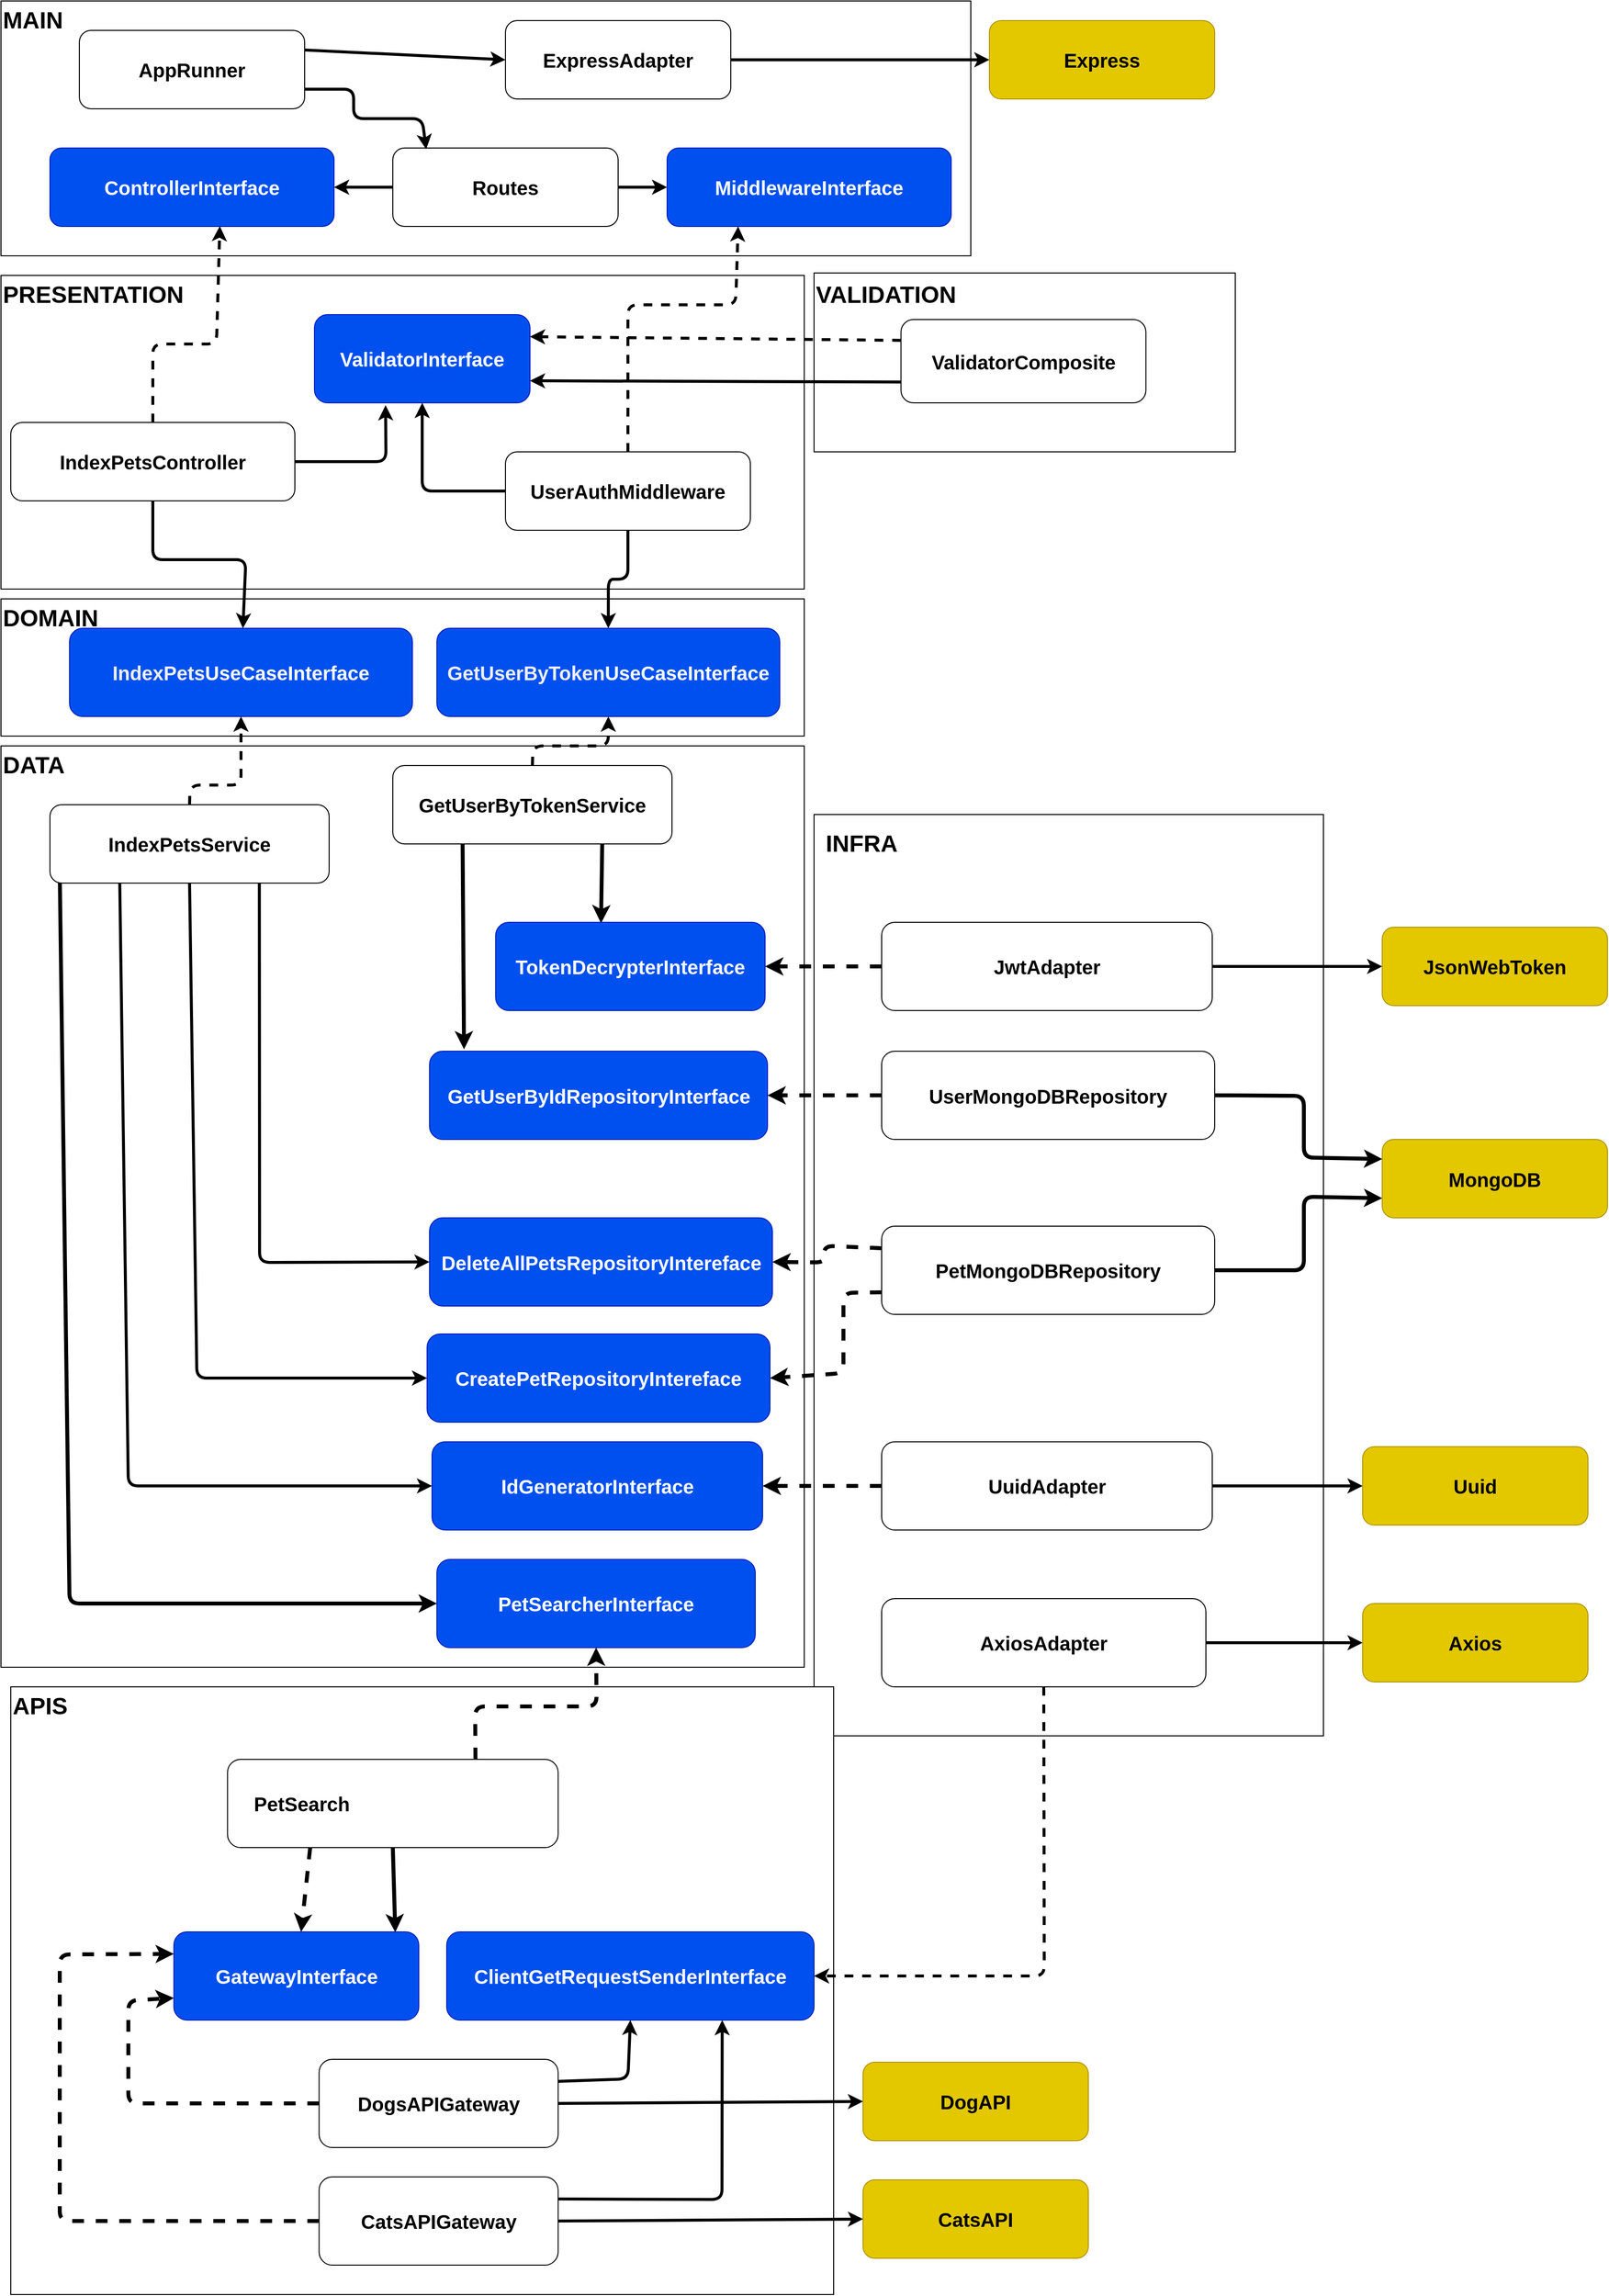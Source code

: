 <mxfile>
    <diagram id="H5-8VBTp76Q2ykSFobRV" name="Page-1">
        <mxGraphModel dx="852" dy="452" grid="1" gridSize="10" guides="1" tooltips="1" connect="1" arrows="1" fold="1" page="1" pageScale="1" pageWidth="1654" pageHeight="1169" math="0" shadow="0">
            <root>
                <mxCell id="0"/>
                <mxCell id="1" parent="0"/>
                <mxCell id="2" value="" style="rounded=0;whiteSpace=wrap;html=1;fontSize=20;fontStyle=1" parent="1" vertex="1">
                    <mxGeometry x="10" y="300" width="820" height="320" as="geometry"/>
                </mxCell>
                <mxCell id="3" value="" style="rounded=0;whiteSpace=wrap;html=1;fontSize=20;fontStyle=1;align=left;" parent="1" vertex="1">
                    <mxGeometry x="10" y="630" width="820" height="140" as="geometry"/>
                </mxCell>
                <mxCell id="4" value="" style="rounded=0;whiteSpace=wrap;html=1;fontSize=20;fontStyle=1" parent="1" vertex="1">
                    <mxGeometry x="10" y="780" width="820" height="940" as="geometry"/>
                </mxCell>
                <mxCell id="5" value="" style="rounded=0;whiteSpace=wrap;html=1;fontSize=20;fontStyle=1" parent="1" vertex="1">
                    <mxGeometry x="840" y="297.5" width="430" height="182.5" as="geometry"/>
                </mxCell>
                <mxCell id="6" value="" style="rounded=0;whiteSpace=wrap;html=1;fontSize=20;fontStyle=1" parent="1" vertex="1">
                    <mxGeometry x="840" y="850" width="520" height="940" as="geometry"/>
                </mxCell>
                <mxCell id="7" value="" style="rounded=0;whiteSpace=wrap;html=1;fontSize=20;fontStyle=1" parent="1" vertex="1">
                    <mxGeometry x="10" y="20" width="990" height="260" as="geometry"/>
                </mxCell>
                <mxCell id="8" value="&lt;span style=&quot;color: rgb(240, 240, 240);&quot;&gt;IndexPets&lt;/span&gt;UseCaseInterface" style="rounded=1;whiteSpace=wrap;html=1;fillColor=#0050ef;fontColor=#ffffff;strokeColor=#001DBC;fontSize=20;fontStyle=1" parent="1" vertex="1">
                    <mxGeometry x="80" y="660" width="350" height="90" as="geometry"/>
                </mxCell>
                <mxCell id="10" style="edgeStyle=none;html=1;exitX=0.5;exitY=1;exitDx=0;exitDy=0;entryX=0;entryY=0.5;entryDx=0;entryDy=0;strokeWidth=3;fontSize=20;fontStyle=1" parent="1" source="12" target="30" edge="1">
                    <mxGeometry relative="1" as="geometry">
                        <Array as="points">
                            <mxPoint x="210" y="1425"/>
                        </Array>
                    </mxGeometry>
                </mxCell>
                <mxCell id="11" style="edgeStyle=none;html=1;exitX=0.5;exitY=0;exitDx=0;exitDy=0;entryX=0.5;entryY=1;entryDx=0;entryDy=0;dashed=1;strokeWidth=3;fontSize=20;" parent="1" source="12" target="8" edge="1">
                    <mxGeometry relative="1" as="geometry">
                        <Array as="points">
                            <mxPoint x="203" y="820"/>
                            <mxPoint x="255" y="820"/>
                        </Array>
                    </mxGeometry>
                </mxCell>
                <mxCell id="78" style="edgeStyle=none;html=1;exitX=0.25;exitY=1;exitDx=0;exitDy=0;entryX=0;entryY=0.5;entryDx=0;entryDy=0;strokeWidth=3;" parent="1" source="12" target="73" edge="1">
                    <mxGeometry relative="1" as="geometry">
                        <Array as="points">
                            <mxPoint x="140" y="1535"/>
                        </Array>
                    </mxGeometry>
                </mxCell>
                <mxCell id="100" style="edgeStyle=none;html=1;exitX=0.75;exitY=1;exitDx=0;exitDy=0;entryX=0;entryY=0.5;entryDx=0;entryDy=0;strokeWidth=3;" parent="1" source="12" target="99" edge="1">
                    <mxGeometry relative="1" as="geometry">
                        <Array as="points">
                            <mxPoint x="274" y="1307"/>
                        </Array>
                    </mxGeometry>
                </mxCell>
                <mxCell id="199" style="edgeStyle=none;html=1;entryX=0;entryY=0.5;entryDx=0;entryDy=0;strokeWidth=4;" parent="1" target="29" edge="1">
                    <mxGeometry relative="1" as="geometry">
                        <mxPoint x="70" y="910" as="sourcePoint"/>
                        <Array as="points">
                            <mxPoint x="80" y="1655"/>
                        </Array>
                    </mxGeometry>
                </mxCell>
                <mxCell id="12" value="IndexPetsService" style="rounded=1;whiteSpace=wrap;html=1;fontSize=20;fontStyle=1" parent="1" vertex="1">
                    <mxGeometry x="60" y="840" width="285" height="80" as="geometry"/>
                </mxCell>
                <mxCell id="13" style="edgeStyle=none;html=1;exitX=0.5;exitY=1;exitDx=0;exitDy=0;strokeWidth=3;fontSize=20;fontStyle=1" parent="1" source="16" target="8" edge="1">
                    <mxGeometry relative="1" as="geometry">
                        <Array as="points">
                            <mxPoint x="165" y="590"/>
                            <mxPoint x="260" y="590"/>
                        </Array>
                    </mxGeometry>
                </mxCell>
                <mxCell id="14" style="edgeStyle=none;html=1;exitX=0.5;exitY=0;exitDx=0;exitDy=0;entryX=0.598;entryY=0.996;entryDx=0;entryDy=0;strokeWidth=3;fontSize=20;dashed=1;entryPerimeter=0;" parent="1" source="16" target="17" edge="1">
                    <mxGeometry relative="1" as="geometry">
                        <Array as="points">
                            <mxPoint x="165" y="370"/>
                            <mxPoint x="230" y="370"/>
                        </Array>
                    </mxGeometry>
                </mxCell>
                <mxCell id="15" style="edgeStyle=none;html=1;exitX=1;exitY=0.5;exitDx=0;exitDy=0;entryX=0.33;entryY=1.027;entryDx=0;entryDy=0;entryPerimeter=0;strokeWidth=3;" parent="1" source="16" target="43" edge="1">
                    <mxGeometry relative="1" as="geometry">
                        <Array as="points">
                            <mxPoint x="403" y="490"/>
                        </Array>
                    </mxGeometry>
                </mxCell>
                <mxCell id="16" value="IndexPetsController" style="rounded=1;whiteSpace=wrap;html=1;fontSize=20;fontStyle=1" parent="1" vertex="1">
                    <mxGeometry x="20" y="450" width="290" height="80" as="geometry"/>
                </mxCell>
                <mxCell id="17" value="ControllerInterface" style="rounded=1;whiteSpace=wrap;html=1;fontSize=20;fillColor=#0050ef;fontColor=#ffffff;strokeColor=#001DBC;fontStyle=1" parent="1" vertex="1">
                    <mxGeometry x="60" y="170" width="290" height="80" as="geometry"/>
                </mxCell>
                <mxCell id="18" style="edgeStyle=none;html=1;exitX=0;exitY=0.5;exitDx=0;exitDy=0;entryX=1;entryY=0.5;entryDx=0;entryDy=0;strokeWidth=3;fontSize=20;" parent="1" source="20" target="17" edge="1">
                    <mxGeometry relative="1" as="geometry"/>
                </mxCell>
                <mxCell id="19" style="edgeStyle=none;html=1;exitX=1;exitY=0.5;exitDx=0;exitDy=0;entryX=0;entryY=0.5;entryDx=0;entryDy=0;strokeWidth=3;" parent="1" source="20" target="54" edge="1">
                    <mxGeometry relative="1" as="geometry"/>
                </mxCell>
                <mxCell id="20" value="Routes" style="rounded=1;whiteSpace=wrap;html=1;fontSize=20;fontStyle=1" parent="1" vertex="1">
                    <mxGeometry x="410" y="170" width="230" height="80" as="geometry"/>
                </mxCell>
                <mxCell id="21" style="edgeStyle=none;html=1;exitX=1;exitY=0.25;exitDx=0;exitDy=0;entryX=0;entryY=0.5;entryDx=0;entryDy=0;strokeWidth=3;fontSize=20;fontStyle=1" parent="1" source="23" target="27" edge="1">
                    <mxGeometry relative="1" as="geometry">
                        <mxPoint x="400" y="70.0" as="targetPoint"/>
                    </mxGeometry>
                </mxCell>
                <mxCell id="22" style="edgeStyle=none;html=1;exitX=1;exitY=0.75;exitDx=0;exitDy=0;entryX=0.148;entryY=0.017;entryDx=0;entryDy=0;strokeWidth=3;fontSize=20;entryPerimeter=0;" parent="1" source="23" target="20" edge="1">
                    <mxGeometry relative="1" as="geometry">
                        <Array as="points">
                            <mxPoint x="370" y="110"/>
                            <mxPoint x="370" y="140"/>
                            <mxPoint x="440" y="140"/>
                        </Array>
                    </mxGeometry>
                </mxCell>
                <mxCell id="23" value="AppRunner" style="rounded=1;whiteSpace=wrap;html=1;fontSize=20;fontStyle=1" parent="1" vertex="1">
                    <mxGeometry x="90" y="50" width="230" height="80" as="geometry"/>
                </mxCell>
                <mxCell id="25" style="edgeStyle=none;html=1;exitX=1;exitY=0.5;exitDx=0;exitDy=0;entryX=0;entryY=0.5;entryDx=0;entryDy=0;strokeWidth=3;fontSize=20;fontStyle=1" parent="1" source="27" target="28" edge="1">
                    <mxGeometry relative="1" as="geometry"/>
                </mxCell>
                <mxCell id="27" value="ExpressAdapter" style="rounded=1;whiteSpace=wrap;html=1;fontSize=20;fontStyle=1" parent="1" vertex="1">
                    <mxGeometry x="525" y="40" width="230" height="80" as="geometry"/>
                </mxCell>
                <mxCell id="28" value="Express" style="rounded=1;whiteSpace=wrap;html=1;fontSize=20;fillColor=#e3c800;fontColor=#000000;strokeColor=#B09500;fontStyle=1" parent="1" vertex="1">
                    <mxGeometry x="1019" y="40" width="230" height="80" as="geometry"/>
                </mxCell>
                <mxCell id="29" value="PetSearcherInterface" style="rounded=1;whiteSpace=wrap;html=1;fillColor=#0050ef;fontColor=#ffffff;strokeColor=#001DBC;fontSize=20;fontStyle=1" parent="1" vertex="1">
                    <mxGeometry x="455" y="1610" width="325" height="90" as="geometry"/>
                </mxCell>
                <mxCell id="30" value="CreatePetRepositoryIntereface" style="rounded=1;whiteSpace=wrap;html=1;fillColor=#0050ef;fontColor=#ffffff;strokeColor=#001DBC;fontSize=20;fontStyle=1" parent="1" vertex="1">
                    <mxGeometry x="445" y="1380" width="350" height="90" as="geometry"/>
                </mxCell>
                <mxCell id="207" style="edgeStyle=none;html=1;exitX=0;exitY=0.25;exitDx=0;exitDy=0;entryX=1;entryY=0.5;entryDx=0;entryDy=0;dashed=1;strokeWidth=4;" parent="1" source="39" target="99" edge="1">
                    <mxGeometry relative="1" as="geometry">
                        <Array as="points">
                            <mxPoint x="850" y="1290"/>
                            <mxPoint x="850" y="1307"/>
                        </Array>
                    </mxGeometry>
                </mxCell>
                <mxCell id="208" style="edgeStyle=none;html=1;exitX=0;exitY=0.75;exitDx=0;exitDy=0;entryX=1;entryY=0.5;entryDx=0;entryDy=0;dashed=1;strokeWidth=4;" parent="1" source="39" target="30" edge="1">
                    <mxGeometry relative="1" as="geometry">
                        <Array as="points">
                            <mxPoint x="870" y="1338"/>
                            <mxPoint x="870" y="1420"/>
                        </Array>
                    </mxGeometry>
                </mxCell>
                <mxCell id="211" style="edgeStyle=none;html=1;exitX=1;exitY=0.5;exitDx=0;exitDy=0;entryX=0;entryY=0.75;entryDx=0;entryDy=0;strokeWidth=4;" parent="1" source="39" target="42" edge="1">
                    <mxGeometry relative="1" as="geometry">
                        <Array as="points">
                            <mxPoint x="1340" y="1315"/>
                            <mxPoint x="1340" y="1240"/>
                        </Array>
                    </mxGeometry>
                </mxCell>
                <mxCell id="39" value="PetMongoDBRepository" style="rounded=1;whiteSpace=wrap;html=1;fontSize=20;fontStyle=1" parent="1" vertex="1">
                    <mxGeometry x="909" y="1270" width="340" height="90" as="geometry"/>
                </mxCell>
                <mxCell id="42" value="MongoDB" style="rounded=1;whiteSpace=wrap;html=1;fontSize=20;fillColor=#e3c800;fontColor=#000000;strokeColor=#B09500;fontStyle=1" parent="1" vertex="1">
                    <mxGeometry x="1420" y="1181.5" width="230" height="80" as="geometry"/>
                </mxCell>
                <mxCell id="43" value="ValidatorInterface" style="rounded=1;whiteSpace=wrap;html=1;fillColor=#0050ef;fontColor=#ffffff;strokeColor=#001DBC;fontSize=20;fontStyle=1" parent="1" vertex="1">
                    <mxGeometry x="330" y="340" width="220" height="90" as="geometry"/>
                </mxCell>
                <mxCell id="44" style="edgeStyle=none;html=1;exitX=0;exitY=0.25;exitDx=0;exitDy=0;entryX=1;entryY=0.25;entryDx=0;entryDy=0;strokeWidth=3;dashed=1;" parent="1" source="45" target="43" edge="1">
                    <mxGeometry relative="1" as="geometry"/>
                </mxCell>
                <mxCell id="80" style="edgeStyle=none;html=1;exitX=0;exitY=0.75;exitDx=0;exitDy=0;entryX=1;entryY=0.75;entryDx=0;entryDy=0;strokeWidth=3;" parent="1" source="45" target="43" edge="1">
                    <mxGeometry relative="1" as="geometry"/>
                </mxCell>
                <mxCell id="45" value="ValidatorComposite" style="rounded=1;whiteSpace=wrap;html=1;fontSize=20;fontStyle=1" parent="1" vertex="1">
                    <mxGeometry x="928.75" y="345" width="250" height="85" as="geometry"/>
                </mxCell>
                <mxCell id="46" value="MAIN" style="text;strokeColor=none;fillColor=none;html=1;fontSize=24;fontStyle=1;verticalAlign=middle;align=left;rounded=0;" parent="1" vertex="1">
                    <mxGeometry x="10" y="20" width="100" height="40" as="geometry"/>
                </mxCell>
                <mxCell id="47" value="PRESENTATION" style="text;strokeColor=none;fillColor=none;html=1;fontSize=24;fontStyle=1;verticalAlign=middle;align=left;rounded=0;" parent="1" vertex="1">
                    <mxGeometry x="10" y="300" width="100" height="40" as="geometry"/>
                </mxCell>
                <mxCell id="48" value="VALIDATION" style="text;strokeColor=none;fillColor=none;html=1;fontSize=24;fontStyle=1;verticalAlign=middle;align=left;rounded=0;" parent="1" vertex="1">
                    <mxGeometry x="840" y="300" width="100" height="40" as="geometry"/>
                </mxCell>
                <mxCell id="49" value="DOMAIN" style="text;strokeColor=none;fillColor=none;html=1;fontSize=24;fontStyle=1;verticalAlign=middle;align=left;rounded=0;" parent="1" vertex="1">
                    <mxGeometry x="10" y="630" width="100" height="40" as="geometry"/>
                </mxCell>
                <mxCell id="50" value="INFRA" style="text;strokeColor=none;fillColor=none;html=1;fontSize=24;fontStyle=1;verticalAlign=middle;align=left;rounded=0;" parent="1" vertex="1">
                    <mxGeometry x="850" y="860" width="100" height="40" as="geometry"/>
                </mxCell>
                <mxCell id="51" value="DATA" style="text;strokeColor=none;fillColor=none;html=1;fontSize=24;fontStyle=1;verticalAlign=middle;align=left;rounded=0;" parent="1" vertex="1">
                    <mxGeometry x="10" y="780" width="100" height="40" as="geometry"/>
                </mxCell>
                <mxCell id="54" value="MiddlewareInterface" style="rounded=1;whiteSpace=wrap;html=1;fontSize=20;fillColor=#0050ef;fontColor=#ffffff;strokeColor=#001DBC;fontStyle=1" parent="1" vertex="1">
                    <mxGeometry x="690" y="170" width="290" height="80" as="geometry"/>
                </mxCell>
                <mxCell id="55" style="edgeStyle=none;html=1;exitX=0.5;exitY=0;exitDx=0;exitDy=0;entryX=0.25;entryY=1;entryDx=0;entryDy=0;strokeWidth=3;dashed=1;" parent="1" source="58" target="54" edge="1">
                    <mxGeometry relative="1" as="geometry">
                        <Array as="points">
                            <mxPoint x="650" y="330"/>
                            <mxPoint x="760" y="330"/>
                        </Array>
                    </mxGeometry>
                </mxCell>
                <mxCell id="56" style="edgeStyle=none;html=1;exitX=0;exitY=0.5;exitDx=0;exitDy=0;entryX=0.5;entryY=1;entryDx=0;entryDy=0;strokeWidth=3;" parent="1" source="58" target="43" edge="1">
                    <mxGeometry relative="1" as="geometry">
                        <Array as="points">
                            <mxPoint x="440" y="520"/>
                        </Array>
                    </mxGeometry>
                </mxCell>
                <mxCell id="57" style="edgeStyle=none;html=1;exitX=0.5;exitY=1;exitDx=0;exitDy=0;entryX=0.5;entryY=0;entryDx=0;entryDy=0;strokeWidth=3;" parent="1" source="58" target="72" edge="1">
                    <mxGeometry relative="1" as="geometry">
                        <Array as="points">
                            <mxPoint x="650" y="610"/>
                            <mxPoint x="630" y="610"/>
                        </Array>
                    </mxGeometry>
                </mxCell>
                <mxCell id="58" value="UserAuthMiddleware" style="rounded=1;whiteSpace=wrap;html=1;fontSize=20;fontStyle=1" parent="1" vertex="1">
                    <mxGeometry x="525" y="480" width="250" height="80" as="geometry"/>
                </mxCell>
                <mxCell id="61" style="edgeStyle=none;html=1;exitX=0.5;exitY=0;exitDx=0;exitDy=0;entryX=0.5;entryY=1;entryDx=0;entryDy=0;strokeWidth=3;dashed=1;" parent="1" source="62" target="72" edge="1">
                    <mxGeometry relative="1" as="geometry">
                        <Array as="points">
                            <mxPoint x="553" y="780"/>
                            <mxPoint x="630" y="780"/>
                        </Array>
                    </mxGeometry>
                </mxCell>
                <mxCell id="196" style="edgeStyle=none;html=1;exitX=0.75;exitY=1;exitDx=0;exitDy=0;entryX=0.391;entryY=0.011;entryDx=0;entryDy=0;strokeWidth=4;entryPerimeter=0;" parent="1" source="62" target="63" edge="1">
                    <mxGeometry relative="1" as="geometry"/>
                </mxCell>
                <mxCell id="197" style="edgeStyle=none;html=1;exitX=0.25;exitY=1;exitDx=0;exitDy=0;entryX=0.102;entryY=-0.021;entryDx=0;entryDy=0;strokeWidth=4;entryPerimeter=0;" parent="1" source="62" target="64" edge="1">
                    <mxGeometry relative="1" as="geometry"/>
                </mxCell>
                <mxCell id="62" value="GetUserByTokenService" style="rounded=1;whiteSpace=wrap;html=1;fontSize=20;fontStyle=1" parent="1" vertex="1">
                    <mxGeometry x="410" y="800" width="285" height="80" as="geometry"/>
                </mxCell>
                <mxCell id="63" value="TokenDecrypterInterface" style="rounded=1;whiteSpace=wrap;html=1;fillColor=#0050ef;fontColor=#ffffff;strokeColor=#001DBC;fontSize=20;fontStyle=1" parent="1" vertex="1">
                    <mxGeometry x="515" y="960" width="275" height="90" as="geometry"/>
                </mxCell>
                <mxCell id="64" value="GetUserByIdRepositoryInterface" style="rounded=1;whiteSpace=wrap;html=1;fillColor=#0050ef;fontColor=#ffffff;strokeColor=#001DBC;fontSize=20;fontStyle=1" parent="1" vertex="1">
                    <mxGeometry x="447.5" y="1091.5" width="345" height="90" as="geometry"/>
                </mxCell>
                <mxCell id="209" style="edgeStyle=none;html=1;exitX=0;exitY=0.5;exitDx=0;exitDy=0;dashed=1;strokeWidth=4;" parent="1" source="67" target="64" edge="1">
                    <mxGeometry relative="1" as="geometry"/>
                </mxCell>
                <mxCell id="212" style="edgeStyle=none;html=1;exitX=1;exitY=0.5;exitDx=0;exitDy=0;entryX=0;entryY=0.25;entryDx=0;entryDy=0;strokeWidth=4;" parent="1" source="67" target="42" edge="1">
                    <mxGeometry relative="1" as="geometry">
                        <Array as="points">
                            <mxPoint x="1340" y="1137"/>
                            <mxPoint x="1340" y="1200"/>
                        </Array>
                    </mxGeometry>
                </mxCell>
                <mxCell id="67" value="UserMongoDBRepository" style="rounded=1;whiteSpace=wrap;html=1;fontSize=20;fontStyle=1" parent="1" vertex="1">
                    <mxGeometry x="909" y="1091.5" width="340" height="90" as="geometry"/>
                </mxCell>
                <mxCell id="68" style="edgeStyle=none;html=1;exitX=1;exitY=0.5;exitDx=0;exitDy=0;strokeWidth=3;fontSize=20;entryX=0;entryY=0.5;entryDx=0;entryDy=0;" parent="1" source="70" target="71" edge="1">
                    <mxGeometry relative="1" as="geometry"/>
                </mxCell>
                <mxCell id="210" style="edgeStyle=none;html=1;exitX=0;exitY=0.5;exitDx=0;exitDy=0;entryX=1;entryY=0.5;entryDx=0;entryDy=0;dashed=1;strokeWidth=4;" parent="1" source="70" target="63" edge="1">
                    <mxGeometry relative="1" as="geometry"/>
                </mxCell>
                <mxCell id="70" value="JwtAdapter" style="rounded=1;whiteSpace=wrap;html=1;fontSize=20;fontStyle=1" parent="1" vertex="1">
                    <mxGeometry x="909" y="960" width="337.5" height="90" as="geometry"/>
                </mxCell>
                <mxCell id="71" value="JsonWebToken" style="rounded=1;whiteSpace=wrap;html=1;fontSize=20;fillColor=#e3c800;fontColor=#000000;strokeColor=#B09500;fontStyle=1" parent="1" vertex="1">
                    <mxGeometry x="1420" y="965" width="230" height="80" as="geometry"/>
                </mxCell>
                <mxCell id="72" value="&lt;span style=&quot;color: rgb(240, 240, 240);&quot;&gt;GetUserByToken&lt;/span&gt;UseCaseInterface" style="rounded=1;whiteSpace=wrap;html=1;fillColor=#0050ef;fontColor=#ffffff;strokeColor=#001DBC;fontSize=20;fontStyle=1" parent="1" vertex="1">
                    <mxGeometry x="455" y="660" width="350" height="90" as="geometry"/>
                </mxCell>
                <mxCell id="73" value="IdGeneratorInterface" style="rounded=1;whiteSpace=wrap;html=1;fillColor=#0050ef;fontColor=#ffffff;strokeColor=#001DBC;fontSize=20;fontStyle=1" parent="1" vertex="1">
                    <mxGeometry x="450" y="1490" width="337.5" height="90" as="geometry"/>
                </mxCell>
                <mxCell id="74" style="edgeStyle=none;html=1;exitX=1;exitY=0.5;exitDx=0;exitDy=0;strokeWidth=3;fontSize=20;" parent="1" source="76" target="77" edge="1">
                    <mxGeometry relative="1" as="geometry"/>
                </mxCell>
                <mxCell id="206" style="edgeStyle=none;html=1;exitX=0;exitY=0.5;exitDx=0;exitDy=0;entryX=1;entryY=0.5;entryDx=0;entryDy=0;dashed=1;strokeWidth=4;" parent="1" source="76" target="73" edge="1">
                    <mxGeometry relative="1" as="geometry"/>
                </mxCell>
                <mxCell id="76" value="UuidAdapter" style="rounded=1;whiteSpace=wrap;html=1;fontSize=20;fontStyle=1" parent="1" vertex="1">
                    <mxGeometry x="909" y="1490" width="337.5" height="90" as="geometry"/>
                </mxCell>
                <mxCell id="77" value="Uuid" style="rounded=1;whiteSpace=wrap;html=1;fontSize=20;fillColor=#e3c800;fontColor=#000000;strokeColor=#B09500;fontStyle=1" parent="1" vertex="1">
                    <mxGeometry x="1400" y="1495" width="230" height="80" as="geometry"/>
                </mxCell>
                <mxCell id="99" value="DeleteAllPetsRepositoryIntereface" style="rounded=1;whiteSpace=wrap;html=1;fillColor=#0050ef;fontColor=#ffffff;strokeColor=#001DBC;fontSize=20;fontStyle=1" parent="1" vertex="1">
                    <mxGeometry x="447.5" y="1261.5" width="350" height="90" as="geometry"/>
                </mxCell>
                <mxCell id="164" value="" style="rounded=0;whiteSpace=wrap;html=1;fontSize=20;fontStyle=1" parent="1" vertex="1">
                    <mxGeometry x="20" y="1740" width="840" height="620" as="geometry"/>
                </mxCell>
                <mxCell id="201" style="edgeStyle=none;html=1;exitX=0;exitY=0.5;exitDx=0;exitDy=0;entryX=0;entryY=0.75;entryDx=0;entryDy=0;strokeWidth=4;dashed=1;" parent="1" source="168" target="195" edge="1">
                    <mxGeometry relative="1" as="geometry">
                        <Array as="points">
                            <mxPoint x="140" y="2165"/>
                            <mxPoint x="140" y="2060"/>
                        </Array>
                    </mxGeometry>
                </mxCell>
                <mxCell id="213" style="edgeStyle=none;html=1;exitX=1;exitY=0.5;exitDx=0;exitDy=0;entryX=0;entryY=0.5;entryDx=0;entryDy=0;strokeWidth=3;" parent="1" source="168" target="174" edge="1">
                    <mxGeometry relative="1" as="geometry"/>
                </mxCell>
                <mxCell id="215" style="edgeStyle=none;html=1;exitX=1;exitY=0.25;exitDx=0;exitDy=0;entryX=0.5;entryY=1;entryDx=0;entryDy=0;strokeWidth=3;" parent="1" source="168" target="190" edge="1">
                    <mxGeometry relative="1" as="geometry">
                        <Array as="points">
                            <mxPoint x="650" y="2140"/>
                        </Array>
                    </mxGeometry>
                </mxCell>
                <mxCell id="168" value="DogsAPIGateway" style="rounded=1;whiteSpace=wrap;html=1;fontSize=20;fontStyle=1" parent="1" vertex="1">
                    <mxGeometry x="334.75" y="2120" width="244" height="90" as="geometry"/>
                </mxCell>
                <mxCell id="203" style="edgeStyle=none;html=1;exitX=0.25;exitY=1;exitDx=0;exitDy=0;dashed=1;strokeWidth=4;" parent="1" source="171" target="195" edge="1">
                    <mxGeometry relative="1" as="geometry"/>
                </mxCell>
                <mxCell id="204" style="edgeStyle=none;html=1;exitX=0.5;exitY=1;exitDx=0;exitDy=0;entryX=0.904;entryY=0.005;entryDx=0;entryDy=0;strokeWidth=4;entryPerimeter=0;" parent="1" source="171" target="195" edge="1">
                    <mxGeometry relative="1" as="geometry"/>
                </mxCell>
                <mxCell id="205" style="edgeStyle=none;html=1;exitX=0.75;exitY=0;exitDx=0;exitDy=0;entryX=0.5;entryY=1;entryDx=0;entryDy=0;strokeWidth=4;dashed=1;" parent="1" source="171" target="29" edge="1">
                    <mxGeometry relative="1" as="geometry">
                        <Array as="points">
                            <mxPoint x="494" y="1760"/>
                            <mxPoint x="618" y="1760"/>
                        </Array>
                    </mxGeometry>
                </mxCell>
                <mxCell id="171" value="PetSearch&lt;span style=&quot;color: rgb(255, 255, 255);&quot;&gt;GatewayComposite&lt;/span&gt;" style="rounded=1;whiteSpace=wrap;html=1;fontSize=20;fontStyle=1" parent="1" vertex="1">
                    <mxGeometry x="241.25" y="1814" width="337.5" height="90" as="geometry"/>
                </mxCell>
                <mxCell id="174" value="DogAPI" style="rounded=1;whiteSpace=wrap;html=1;fontSize=20;fillColor=#e3c800;fontColor=#000000;strokeColor=#B09500;fontStyle=1" parent="1" vertex="1">
                    <mxGeometry x="890" y="2123" width="230" height="80" as="geometry"/>
                </mxCell>
                <mxCell id="175" value="CatsAPI" style="rounded=1;whiteSpace=wrap;html=1;fontSize=20;fillColor=#e3c800;fontColor=#000000;strokeColor=#B09500;fontStyle=1" parent="1" vertex="1">
                    <mxGeometry x="890" y="2243" width="230" height="80" as="geometry"/>
                </mxCell>
                <mxCell id="177" value="APIS" style="text;strokeColor=none;fillColor=none;html=1;fontSize=24;fontStyle=1;verticalAlign=middle;align=left;rounded=0;" parent="1" vertex="1">
                    <mxGeometry x="20" y="1740" width="100" height="40" as="geometry"/>
                </mxCell>
                <mxCell id="202" style="edgeStyle=none;html=1;exitX=0;exitY=0.5;exitDx=0;exitDy=0;entryX=0;entryY=0.25;entryDx=0;entryDy=0;dashed=1;strokeWidth=4;" parent="1" source="181" target="195" edge="1">
                    <mxGeometry relative="1" as="geometry">
                        <Array as="points">
                            <mxPoint x="70" y="2285"/>
                            <mxPoint x="70" y="2013"/>
                        </Array>
                    </mxGeometry>
                </mxCell>
                <mxCell id="214" style="edgeStyle=none;html=1;exitX=1;exitY=0.5;exitDx=0;exitDy=0;entryX=0;entryY=0.5;entryDx=0;entryDy=0;strokeWidth=3;" parent="1" source="181" target="175" edge="1">
                    <mxGeometry relative="1" as="geometry"/>
                </mxCell>
                <mxCell id="216" style="edgeStyle=none;html=1;exitX=1;exitY=0.25;exitDx=0;exitDy=0;entryX=0.75;entryY=1;entryDx=0;entryDy=0;strokeWidth=3;" parent="1" source="181" target="190" edge="1">
                    <mxGeometry relative="1" as="geometry">
                        <Array as="points">
                            <mxPoint x="746" y="2263"/>
                        </Array>
                    </mxGeometry>
                </mxCell>
                <mxCell id="181" value="CatsAPIGateway" style="rounded=1;whiteSpace=wrap;html=1;fontSize=20;fontStyle=1" parent="1" vertex="1">
                    <mxGeometry x="334.75" y="2240" width="244" height="90" as="geometry"/>
                </mxCell>
                <mxCell id="190" value="ClientGetRequestSenderInterface" style="rounded=1;whiteSpace=wrap;html=1;fontSize=20;fontStyle=1;fillColor=#0050ef;fontColor=#ffffff;strokeColor=#001DBC;" parent="1" vertex="1">
                    <mxGeometry x="465" y="1990" width="375" height="90" as="geometry"/>
                </mxCell>
                <mxCell id="191" style="edgeStyle=none;html=1;exitX=1;exitY=0.5;exitDx=0;exitDy=0;entryX=0;entryY=0.5;entryDx=0;entryDy=0;strokeWidth=3;" parent="1" source="193" target="194" edge="1">
                    <mxGeometry relative="1" as="geometry"/>
                </mxCell>
                <mxCell id="217" style="edgeStyle=none;html=1;exitX=0.5;exitY=1;exitDx=0;exitDy=0;entryX=1;entryY=0.5;entryDx=0;entryDy=0;strokeWidth=3;dashed=1;" parent="1" source="193" target="190" edge="1">
                    <mxGeometry relative="1" as="geometry">
                        <Array as="points">
                            <mxPoint x="1075" y="2035"/>
                        </Array>
                    </mxGeometry>
                </mxCell>
                <mxCell id="193" value="AxiosAdapter" style="rounded=1;whiteSpace=wrap;html=1;fontSize=20;fontStyle=1" parent="1" vertex="1">
                    <mxGeometry x="909" y="1650" width="331" height="90" as="geometry"/>
                </mxCell>
                <mxCell id="194" value="Axios" style="rounded=1;whiteSpace=wrap;html=1;fontSize=20;fillColor=#e3c800;fontColor=#000000;strokeColor=#B09500;fontStyle=1" parent="1" vertex="1">
                    <mxGeometry x="1400" y="1655" width="230" height="80" as="geometry"/>
                </mxCell>
                <mxCell id="195" value="GatewayInterface" style="rounded=1;whiteSpace=wrap;html=1;fontSize=20;fontStyle=1;fillColor=#0050ef;fontColor=#ffffff;strokeColor=#001DBC;" parent="1" vertex="1">
                    <mxGeometry x="186.5" y="1990" width="250" height="90" as="geometry"/>
                </mxCell>
            </root>
        </mxGraphModel>
    </diagram>
</mxfile>